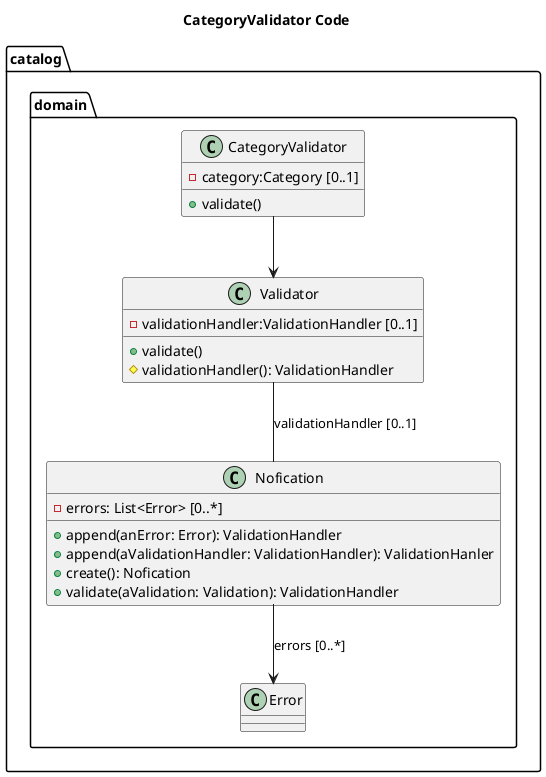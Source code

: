 @startuml CategoryValidator
  title CategoryValidator Code

  package "catalog.domain" {
    class "CategoryValidator" as CategoryValidator {
      - category:Category [0..1]
      + validate()
    }

    class "Validator" as Validator {
      - validationHandler:ValidationHandler [0..1]
      + validate()
      # validationHandler(): ValidationHandler
    }

    class "Nofication" as Notification {
      - errors: List<Error> [0..*]
      + append(anError: Error): ValidationHandler
      + append(aValidationHandler: ValidationHandler): ValidationHanler
      + create(): Nofication
      + validate(aValidation: Validation): ValidationHandler
    }

    class "Error" as Error {}
  }

  CategoryValidator --> Validator
  Validator -- Notification : validationHandler [0..1]
  Notification --> Error : errors [0..*]
@enduml
